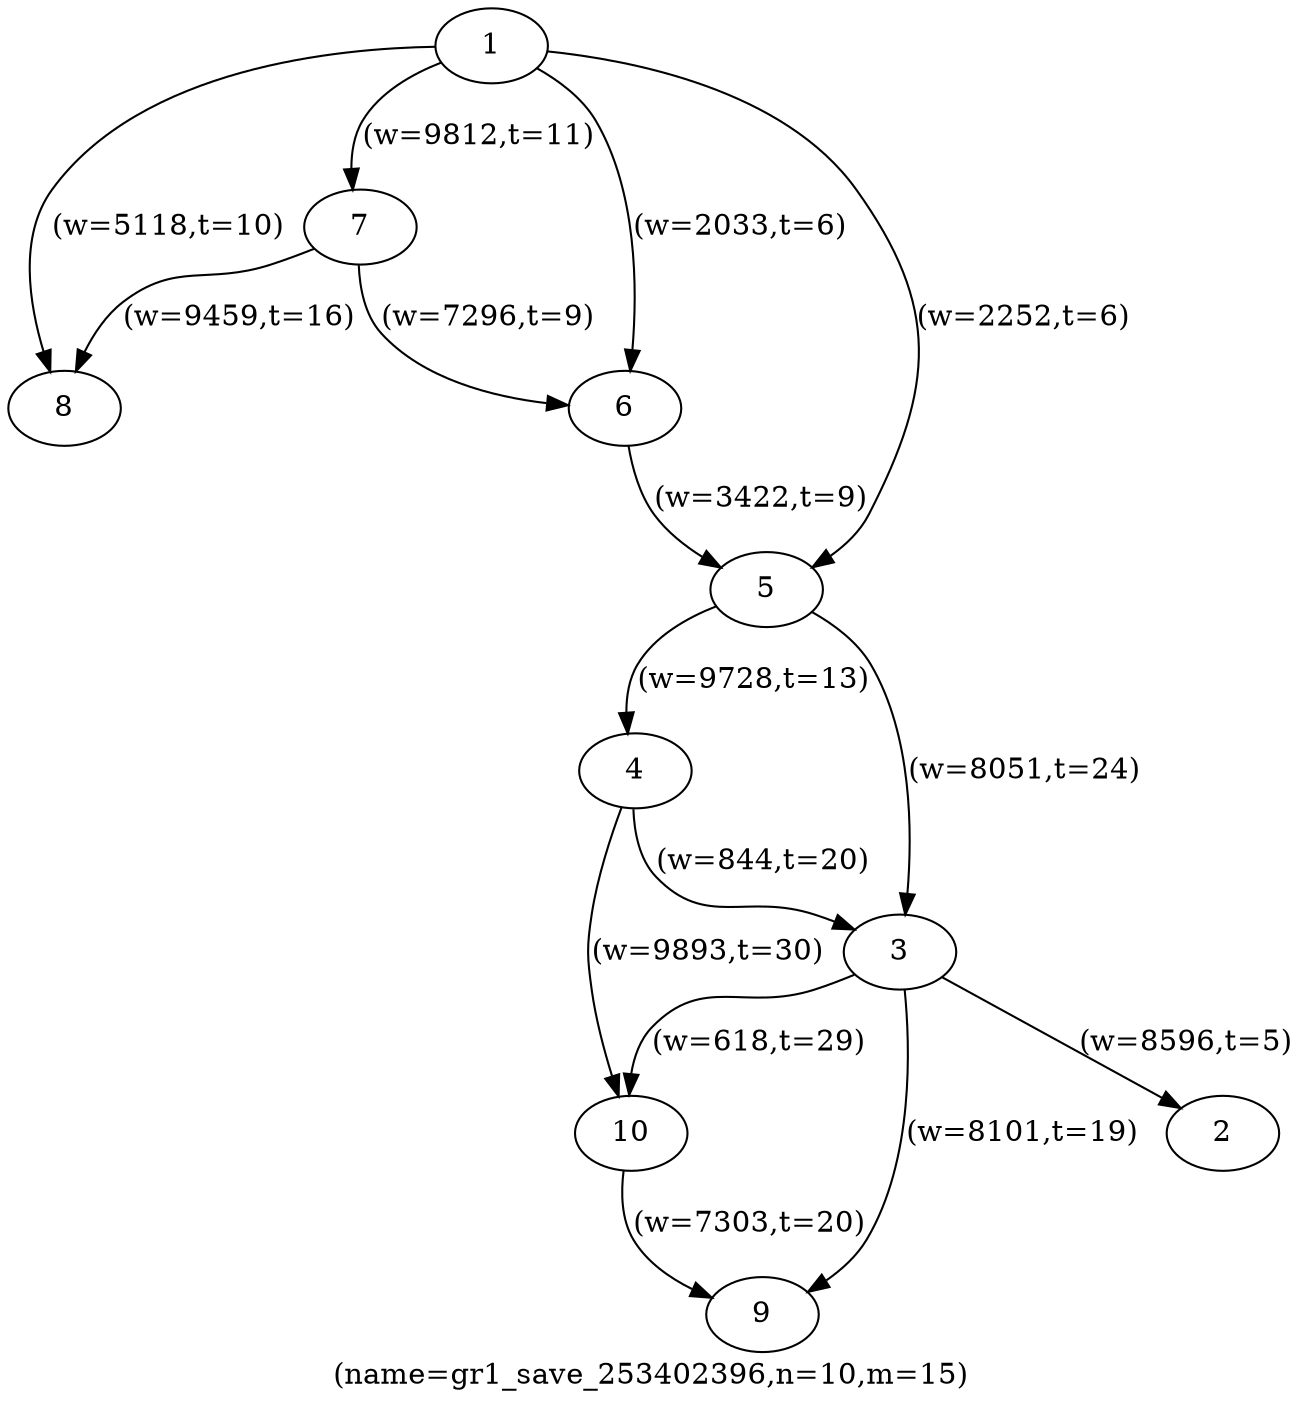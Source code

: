 digraph gr1_save_253402396 {
label="(name=gr1_save_253402396,n=10,m=15)";
	1 -> 8 [label="(w=5118,t=10)"];
	1 -> 7 [label="(w=9812,t=11)"];
	1 -> 5 [label="(w=2252,t=6)"];
	7 -> 8 [label="(w=9459,t=16)"];
	7 -> 6 [label="(w=7296,t=9)"];
	1 -> 6 [label="(w=2033,t=6)"];
	6 -> 5 [label="(w=3422,t=9)"];
	5 -> 4 [label="(w=9728,t=13)"];
	3 -> 2 [label="(w=8596,t=5)"];
	5 -> 3 [label="(w=8051,t=24)"];
	3 -> 10 [label="(w=618,t=29)"];
	3 -> 9 [label="(w=8101,t=19)"];
	10 -> 9 [label="(w=7303,t=20)"];
	4 -> 10 [label="(w=9893,t=30)"];
	4 -> 3 [label="(w=844,t=20)"];
6 [label="6"];
3 [label="3"];
7 [label="7"];
9 [label="9"];
2 [label="2"];
8 [label="8"];
1 [label="1"];
4 [label="4"];
10 [label="10"];
5 [label="5"];
}
